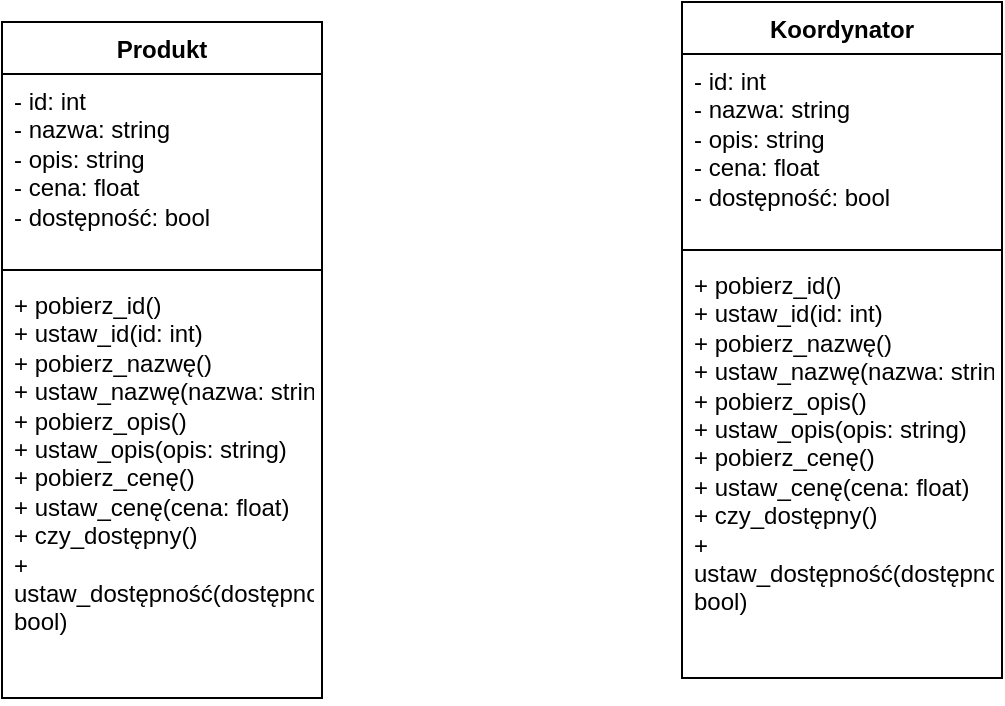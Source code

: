 <mxfile version="24.2.5" type="github">
  <diagram name="Strona-1" id="xJEaBT8h_i5WKtfCxUwu">
    <mxGraphModel dx="1620" dy="783" grid="1" gridSize="10" guides="1" tooltips="1" connect="1" arrows="1" fold="1" page="1" pageScale="1" pageWidth="827" pageHeight="1169" math="0" shadow="0">
      <root>
        <mxCell id="0" />
        <mxCell id="1" parent="0" />
        <mxCell id="sIBhL8HVa5YA8M3fXbEU-1" value="Produkt" style="swimlane;fontStyle=1;align=center;verticalAlign=top;childLayout=stackLayout;horizontal=1;startSize=26;horizontalStack=0;resizeParent=1;resizeParentMax=0;resizeLast=0;collapsible=1;marginBottom=0;whiteSpace=wrap;html=1;" vertex="1" parent="1">
          <mxGeometry x="140" y="220" width="160" height="338" as="geometry" />
        </mxCell>
        <mxCell id="sIBhL8HVa5YA8M3fXbEU-2" value="&lt;div&gt;- id: int&amp;nbsp; &amp;nbsp; &amp;nbsp; &amp;nbsp; &amp;nbsp; &amp;nbsp; &amp;nbsp; &amp;nbsp; &amp;nbsp; &amp;nbsp; &amp;nbsp; &amp;nbsp; &amp;nbsp;&lt;/div&gt;&lt;div&gt;- nazwa: string&amp;nbsp; &amp;nbsp; &amp;nbsp; &amp;nbsp; &amp;nbsp; &amp;nbsp; &amp;nbsp; &amp;nbsp; &amp;nbsp; &amp;nbsp;&lt;/div&gt;&lt;div&gt;- opis: string&amp;nbsp; &amp;nbsp; &amp;nbsp; &amp;nbsp; &amp;nbsp; &amp;nbsp; &amp;nbsp; &amp;nbsp; &amp;nbsp; &amp;nbsp;&amp;nbsp;&lt;/div&gt;&lt;div&gt;- cena: float&amp;nbsp; &amp;nbsp; &amp;nbsp; &amp;nbsp; &amp;nbsp; &amp;nbsp; &amp;nbsp; &amp;nbsp; &amp;nbsp; &amp;nbsp; &amp;nbsp;&lt;/div&gt;&lt;div&gt;- dostępność: bool&amp;nbsp;&amp;nbsp;&lt;/div&gt;" style="text;strokeColor=none;fillColor=none;align=left;verticalAlign=top;spacingLeft=4;spacingRight=4;overflow=hidden;rotatable=0;points=[[0,0.5],[1,0.5]];portConstraint=eastwest;whiteSpace=wrap;html=1;" vertex="1" parent="sIBhL8HVa5YA8M3fXbEU-1">
          <mxGeometry y="26" width="160" height="94" as="geometry" />
        </mxCell>
        <mxCell id="sIBhL8HVa5YA8M3fXbEU-3" value="" style="line;strokeWidth=1;fillColor=none;align=left;verticalAlign=middle;spacingTop=-1;spacingLeft=3;spacingRight=3;rotatable=0;labelPosition=right;points=[];portConstraint=eastwest;strokeColor=inherit;" vertex="1" parent="sIBhL8HVa5YA8M3fXbEU-1">
          <mxGeometry y="120" width="160" height="8" as="geometry" />
        </mxCell>
        <mxCell id="sIBhL8HVa5YA8M3fXbEU-4" value="&lt;div&gt;+ pobierz_id()&lt;/div&gt;&lt;div&gt;+ ustaw_id(id: int)&lt;/div&gt;&lt;div&gt;+ pobierz_nazwę()&lt;/div&gt;&lt;div&gt;+ ustaw_nazwę(nazwa: string)&lt;/div&gt;&lt;div&gt;+ pobierz_opis()&lt;/div&gt;&lt;div&gt;+ ustaw_opis(opis: string)&lt;/div&gt;&lt;div&gt;+ pobierz_cenę()&amp;nbsp; &amp;nbsp; &amp;nbsp; &amp;nbsp; &amp;nbsp;&amp;nbsp;&lt;/div&gt;&lt;div&gt;+ ustaw_cenę(cena: float)&lt;/div&gt;&lt;div&gt;+ czy_dostępny()&lt;/div&gt;&lt;div&gt;+ ustaw_dostępność(dostępność: bool)&lt;/div&gt;" style="text;strokeColor=none;fillColor=none;align=left;verticalAlign=top;spacingLeft=4;spacingRight=4;overflow=hidden;rotatable=0;points=[[0,0.5],[1,0.5]];portConstraint=eastwest;whiteSpace=wrap;html=1;" vertex="1" parent="sIBhL8HVa5YA8M3fXbEU-1">
          <mxGeometry y="128" width="160" height="210" as="geometry" />
        </mxCell>
        <mxCell id="sIBhL8HVa5YA8M3fXbEU-5" value="Koordynator" style="swimlane;fontStyle=1;align=center;verticalAlign=top;childLayout=stackLayout;horizontal=1;startSize=26;horizontalStack=0;resizeParent=1;resizeParentMax=0;resizeLast=0;collapsible=1;marginBottom=0;whiteSpace=wrap;html=1;" vertex="1" parent="1">
          <mxGeometry x="480" y="210" width="160" height="338" as="geometry" />
        </mxCell>
        <mxCell id="sIBhL8HVa5YA8M3fXbEU-6" value="&lt;div&gt;- id: int&amp;nbsp; &amp;nbsp; &amp;nbsp; &amp;nbsp; &amp;nbsp; &amp;nbsp; &amp;nbsp; &amp;nbsp; &amp;nbsp; &amp;nbsp; &amp;nbsp; &amp;nbsp; &amp;nbsp;&lt;/div&gt;&lt;div&gt;- nazwa: string&amp;nbsp; &amp;nbsp; &amp;nbsp; &amp;nbsp; &amp;nbsp; &amp;nbsp; &amp;nbsp; &amp;nbsp; &amp;nbsp; &amp;nbsp;&lt;/div&gt;&lt;div&gt;- opis: string&amp;nbsp; &amp;nbsp; &amp;nbsp; &amp;nbsp; &amp;nbsp; &amp;nbsp; &amp;nbsp; &amp;nbsp; &amp;nbsp; &amp;nbsp;&amp;nbsp;&lt;/div&gt;&lt;div&gt;- cena: float&amp;nbsp; &amp;nbsp; &amp;nbsp; &amp;nbsp; &amp;nbsp; &amp;nbsp; &amp;nbsp; &amp;nbsp; &amp;nbsp; &amp;nbsp; &amp;nbsp;&lt;/div&gt;&lt;div&gt;- dostępność: bool&amp;nbsp;&amp;nbsp;&lt;/div&gt;" style="text;strokeColor=none;fillColor=none;align=left;verticalAlign=top;spacingLeft=4;spacingRight=4;overflow=hidden;rotatable=0;points=[[0,0.5],[1,0.5]];portConstraint=eastwest;whiteSpace=wrap;html=1;" vertex="1" parent="sIBhL8HVa5YA8M3fXbEU-5">
          <mxGeometry y="26" width="160" height="94" as="geometry" />
        </mxCell>
        <mxCell id="sIBhL8HVa5YA8M3fXbEU-7" value="" style="line;strokeWidth=1;fillColor=none;align=left;verticalAlign=middle;spacingTop=-1;spacingLeft=3;spacingRight=3;rotatable=0;labelPosition=right;points=[];portConstraint=eastwest;strokeColor=inherit;" vertex="1" parent="sIBhL8HVa5YA8M3fXbEU-5">
          <mxGeometry y="120" width="160" height="8" as="geometry" />
        </mxCell>
        <mxCell id="sIBhL8HVa5YA8M3fXbEU-8" value="&lt;div&gt;+ pobierz_id()&lt;/div&gt;&lt;div&gt;+ ustaw_id(id: int)&lt;/div&gt;&lt;div&gt;+ pobierz_nazwę()&lt;/div&gt;&lt;div&gt;+ ustaw_nazwę(nazwa: string)&lt;/div&gt;&lt;div&gt;+ pobierz_opis()&lt;/div&gt;&lt;div&gt;+ ustaw_opis(opis: string)&lt;/div&gt;&lt;div&gt;+ pobierz_cenę()&amp;nbsp; &amp;nbsp; &amp;nbsp; &amp;nbsp; &amp;nbsp;&amp;nbsp;&lt;/div&gt;&lt;div&gt;+ ustaw_cenę(cena: float)&lt;/div&gt;&lt;div&gt;+ czy_dostępny()&lt;/div&gt;&lt;div&gt;+ ustaw_dostępność(dostępność: bool)&lt;/div&gt;" style="text;strokeColor=none;fillColor=none;align=left;verticalAlign=top;spacingLeft=4;spacingRight=4;overflow=hidden;rotatable=0;points=[[0,0.5],[1,0.5]];portConstraint=eastwest;whiteSpace=wrap;html=1;" vertex="1" parent="sIBhL8HVa5YA8M3fXbEU-5">
          <mxGeometry y="128" width="160" height="210" as="geometry" />
        </mxCell>
      </root>
    </mxGraphModel>
  </diagram>
</mxfile>
